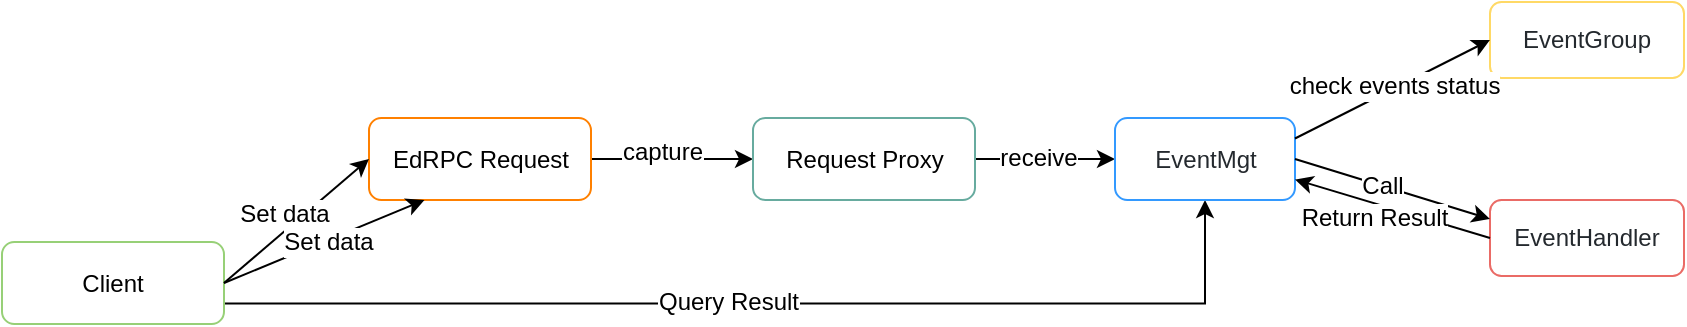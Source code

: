 <mxfile version="12.9.0" type="device" pages="3"><diagram id="zxD33mARwbYFzwWNHM0S" name="Workflow-call"><mxGraphModel dx="1426" dy="777" grid="0" gridSize="10" guides="1" tooltips="1" connect="1" arrows="1" fold="1" page="1" pageScale="1" pageWidth="900" pageHeight="500" math="0" shadow="0"><root><mxCell id="Y6BmtWNHhl8L1xTK58AW-0"/><mxCell id="Y6BmtWNHhl8L1xTK58AW-1" parent="Y6BmtWNHhl8L1xTK58AW-0"/><mxCell id="6mzgl70okfHlYooSnDhU-18" value="" style="edgeStyle=orthogonalEdgeStyle;rounded=0;orthogonalLoop=1;jettySize=auto;html=1;exitX=1;exitY=0.75;exitDx=0;exitDy=0;entryX=0.5;entryY=1;entryDx=0;entryDy=0;" edge="1" parent="Y6BmtWNHhl8L1xTK58AW-1" source="VIxQvCGLV4lyeUrDhjEK-0" target="LDGDviT5qsLPQxR4qYxL-0"><mxGeometry relative="1" as="geometry"><mxPoint x="212" y="306.5" as="targetPoint"/></mxGeometry></mxCell><mxCell id="6mzgl70okfHlYooSnDhU-19" value="Query Result" style="text;html=1;align=center;verticalAlign=middle;resizable=0;points=[];labelBackgroundColor=#ffffff;" vertex="1" connectable="0" parent="6mzgl70okfHlYooSnDhU-18"><mxGeometry x="-0.071" y="1" relative="1" as="geometry"><mxPoint as="offset"/></mxGeometry></mxCell><mxCell id="VIxQvCGLV4lyeUrDhjEK-0" value="Client" style="rounded=1;whiteSpace=wrap;html=1;strokeColor=#97D077;" vertex="1" parent="Y6BmtWNHhl8L1xTK58AW-1"><mxGeometry x="21" y="286" width="111" height="41" as="geometry"/></mxCell><mxCell id="fA3hqpCECJ7yzEecF8Bo-5" value="" style="edgeStyle=orthogonalEdgeStyle;rounded=0;orthogonalLoop=1;jettySize=auto;html=1;" edge="1" parent="Y6BmtWNHhl8L1xTK58AW-1" source="DR6F0m2fz0WAXnQC5ZrT-0" target="fA3hqpCECJ7yzEecF8Bo-4"><mxGeometry relative="1" as="geometry"/></mxCell><mxCell id="fA3hqpCECJ7yzEecF8Bo-10" value="capture" style="text;html=1;align=center;verticalAlign=middle;resizable=0;points=[];labelBackgroundColor=#ffffff;" vertex="1" connectable="0" parent="fA3hqpCECJ7yzEecF8Bo-5"><mxGeometry x="-0.136" y="-3" relative="1" as="geometry"><mxPoint y="-6.5" as="offset"/></mxGeometry></mxCell><mxCell id="DR6F0m2fz0WAXnQC5ZrT-0" value="EdRPC Request" style="rounded=1;whiteSpace=wrap;html=1;strokeColor=#FF8000;" vertex="1" parent="Y6BmtWNHhl8L1xTK58AW-1"><mxGeometry x="204.5" y="224" width="111" height="41" as="geometry"/></mxCell><mxCell id="fA3hqpCECJ7yzEecF8Bo-0" value="" style="endArrow=classic;html=1;entryX=0;entryY=0.5;entryDx=0;entryDy=0;exitX=1;exitY=0.5;exitDx=0;exitDy=0;" edge="1" parent="Y6BmtWNHhl8L1xTK58AW-1" target="DR6F0m2fz0WAXnQC5ZrT-0"><mxGeometry width="50" height="50" relative="1" as="geometry"><mxPoint x="132" y="306.5" as="sourcePoint"/><mxPoint x="244.5" y="256.5" as="targetPoint"/></mxGeometry></mxCell><mxCell id="fA3hqpCECJ7yzEecF8Bo-1" value="Set data" style="text;html=1;resizable=0;points=[];align=center;verticalAlign=middle;labelBackgroundColor=#ffffff;" vertex="1" connectable="0" parent="fA3hqpCECJ7yzEecF8Bo-0"><mxGeometry x="0.46" y="4" relative="1" as="geometry"><mxPoint x="-20" y="13" as="offset"/></mxGeometry></mxCell><mxCell id="fA3hqpCECJ7yzEecF8Bo-2" value="" style="endArrow=classic;html=1;entryX=0.25;entryY=1;entryDx=0;entryDy=0;exitX=1;exitY=0.5;exitDx=0;exitDy=0;" edge="1" parent="Y6BmtWNHhl8L1xTK58AW-1" source="VIxQvCGLV4lyeUrDhjEK-0" target="DR6F0m2fz0WAXnQC5ZrT-0"><mxGeometry width="50" height="50" relative="1" as="geometry"><mxPoint x="142" y="316.5" as="sourcePoint"/><mxPoint x="214.5" y="254.5" as="targetPoint"/></mxGeometry></mxCell><mxCell id="fA3hqpCECJ7yzEecF8Bo-3" value="Set data" style="text;html=1;resizable=0;points=[];align=center;verticalAlign=middle;labelBackgroundColor=#ffffff;" vertex="1" connectable="0" parent="fA3hqpCECJ7yzEecF8Bo-2"><mxGeometry x="0.46" y="4" relative="1" as="geometry"><mxPoint x="-20" y="13" as="offset"/></mxGeometry></mxCell><mxCell id="fA3hqpCECJ7yzEecF8Bo-7" value="" style="edgeStyle=orthogonalEdgeStyle;rounded=0;orthogonalLoop=1;jettySize=auto;html=1;" edge="1" parent="Y6BmtWNHhl8L1xTK58AW-1" source="fA3hqpCECJ7yzEecF8Bo-4"><mxGeometry relative="1" as="geometry"><mxPoint x="577.5" y="244.5" as="targetPoint"/></mxGeometry></mxCell><mxCell id="fA3hqpCECJ7yzEecF8Bo-8" value="receive" style="text;html=1;align=center;verticalAlign=middle;resizable=0;points=[];labelBackgroundColor=#ffffff;" vertex="1" connectable="0" parent="fA3hqpCECJ7yzEecF8Bo-7"><mxGeometry x="-0.114" y="2" relative="1" as="geometry"><mxPoint y="1" as="offset"/></mxGeometry></mxCell><mxCell id="fA3hqpCECJ7yzEecF8Bo-4" value="Request Proxy" style="rounded=1;whiteSpace=wrap;html=1;strokeColor=#67AB9F;" vertex="1" parent="Y6BmtWNHhl8L1xTK58AW-1"><mxGeometry x="396.5" y="224" width="111" height="41" as="geometry"/></mxCell><mxCell id="LDGDviT5qsLPQxR4qYxL-0" value="&lt;span style=&quot;color: rgb(36 , 41 , 46) ; font-family: , &amp;#34;consolas&amp;#34; , &amp;#34;liberation mono&amp;#34; , &amp;#34;menlo&amp;#34; , monospace ; white-space: pre ; background-color: rgb(255 , 255 , 255)&quot;&gt;EventMgt&lt;/span&gt;" style="rounded=1;whiteSpace=wrap;html=1;strokeColor=#3399FF;" vertex="1" parent="Y6BmtWNHhl8L1xTK58AW-1"><mxGeometry x="577.5" y="224" width="90" height="41" as="geometry"/></mxCell><mxCell id="6mzgl70okfHlYooSnDhU-2" value="&lt;span style=&quot;color: rgb(36 , 41 , 46) ; font-family: , &amp;#34;consolas&amp;#34; , &amp;#34;liberation mono&amp;#34; , &amp;#34;menlo&amp;#34; , monospace ; white-space: pre ; background-color: rgb(255 , 255 , 255)&quot;&gt;EventGroup&lt;/span&gt;" style="rounded=1;whiteSpace=wrap;html=1;strokeColor=#FFD966;" vertex="1" parent="Y6BmtWNHhl8L1xTK58AW-1"><mxGeometry x="765" y="166" width="97" height="38" as="geometry"/></mxCell><mxCell id="6mzgl70okfHlYooSnDhU-7" value="" style="endArrow=classic;html=1;entryX=0;entryY=0.5;entryDx=0;entryDy=0;exitX=1;exitY=0.25;exitDx=0;exitDy=0;" edge="1" parent="Y6BmtWNHhl8L1xTK58AW-1" source="LDGDviT5qsLPQxR4qYxL-0" target="6mzgl70okfHlYooSnDhU-2"><mxGeometry width="50" height="50" relative="1" as="geometry"><mxPoint x="674" y="247" as="sourcePoint"/><mxPoint x="746.5" y="185" as="targetPoint"/></mxGeometry></mxCell><mxCell id="6mzgl70okfHlYooSnDhU-8" value="check events status" style="text;html=1;resizable=0;points=[];align=center;verticalAlign=middle;labelBackgroundColor=#ffffff;" vertex="1" connectable="0" parent="6mzgl70okfHlYooSnDhU-7"><mxGeometry x="0.46" y="4" relative="1" as="geometry"><mxPoint x="-20" y="13" as="offset"/></mxGeometry></mxCell><mxCell id="6mzgl70okfHlYooSnDhU-10" value="&lt;span style=&quot;color: rgb(36 , 41 , 46) ; font-family: , &amp;#34;consolas&amp;#34; , &amp;#34;liberation mono&amp;#34; , &amp;#34;menlo&amp;#34; , monospace ; white-space: pre ; background-color: rgb(255 , 255 , 255)&quot;&gt;EventHandler&lt;/span&gt;" style="rounded=1;whiteSpace=wrap;html=1;strokeColor=#EA6B66;" vertex="1" parent="Y6BmtWNHhl8L1xTK58AW-1"><mxGeometry x="765" y="265" width="97" height="38" as="geometry"/></mxCell><mxCell id="6mzgl70okfHlYooSnDhU-11" value="" style="endArrow=classic;html=1;entryX=0;entryY=0.25;entryDx=0;entryDy=0;exitX=1;exitY=0.5;exitDx=0;exitDy=0;" edge="1" parent="Y6BmtWNHhl8L1xTK58AW-1" source="LDGDviT5qsLPQxR4qYxL-0" target="6mzgl70okfHlYooSnDhU-10"><mxGeometry width="50" height="50" relative="1" as="geometry"><mxPoint x="677.5" y="244.25" as="sourcePoint"/><mxPoint x="775" y="195" as="targetPoint"/></mxGeometry></mxCell><mxCell id="6mzgl70okfHlYooSnDhU-12" value="Call" style="text;html=1;resizable=0;points=[];align=center;verticalAlign=middle;labelBackgroundColor=#ffffff;" vertex="1" connectable="0" parent="6mzgl70okfHlYooSnDhU-11"><mxGeometry x="0.46" y="4" relative="1" as="geometry"><mxPoint x="-29.44" y="-4.76" as="offset"/></mxGeometry></mxCell><mxCell id="6mzgl70okfHlYooSnDhU-15" value="" style="endArrow=classic;html=1;exitX=0;exitY=0.5;exitDx=0;exitDy=0;entryX=1;entryY=0.75;entryDx=0;entryDy=0;" edge="1" parent="Y6BmtWNHhl8L1xTK58AW-1" source="6mzgl70okfHlYooSnDhU-10" target="LDGDviT5qsLPQxR4qYxL-0"><mxGeometry width="50" height="50" relative="1" as="geometry"><mxPoint x="677.5" y="244.25" as="sourcePoint"/><mxPoint x="661" y="265" as="targetPoint"/></mxGeometry></mxCell><mxCell id="6mzgl70okfHlYooSnDhU-16" value="Return Result" style="text;html=1;resizable=0;points=[];align=center;verticalAlign=middle;labelBackgroundColor=#ffffff;" vertex="1" connectable="0" parent="6mzgl70okfHlYooSnDhU-15"><mxGeometry x="0.46" y="4" relative="1" as="geometry"><mxPoint x="14.15" y="7.42" as="offset"/></mxGeometry></mxCell></root></mxGraphModel></diagram><diagram id="NmxqfQUm1OTjnyKwgBVT" name="WorkFlow-register"><mxGraphModel dx="1426" dy="777" grid="0" gridSize="10" guides="1" tooltips="1" connect="1" arrows="1" fold="1" page="1" pageScale="1" pageWidth="900" pageHeight="500" math="0" shadow="0"><root><mxCell id="0"/><mxCell id="1" parent="0"/><mxCell id="WmEWabk8qgxlxpoJD23P-1" value="RPC Request" style="rounded=1;whiteSpace=wrap;html=1;strokeColor=#FFB570;" parent="1" vertex="1"><mxGeometry x="290" y="179" width="111" height="41" as="geometry"/></mxCell><mxCell id="WmEWabk8qgxlxpoJD23P-2" value="Client" style="rounded=1;whiteSpace=wrap;html=1;strokeColor=#97D077;" parent="1" vertex="1"><mxGeometry x="66.5" y="229" width="111" height="41" as="geometry"/></mxCell><mxCell id="WmEWabk8qgxlxpoJD23P-3" value="" style="endArrow=classic;html=1;entryX=0;entryY=0.5;entryDx=0;entryDy=0;exitX=1;exitY=0.5;exitDx=0;exitDy=0;" parent="1" source="WmEWabk8qgxlxpoJD23P-2" target="WmEWabk8qgxlxpoJD23P-1" edge="1"><mxGeometry width="50" height="50" relative="1" as="geometry"><mxPoint x="230" y="260" as="sourcePoint"/><mxPoint x="227" y="196" as="targetPoint"/></mxGeometry></mxCell><mxCell id="WmEWabk8qgxlxpoJD23P-5" value="Create" style="text;html=1;resizable=0;points=[];align=center;verticalAlign=middle;labelBackgroundColor=#ffffff;" parent="WmEWabk8qgxlxpoJD23P-3" vertex="1" connectable="0"><mxGeometry x="0.46" y="4" relative="1" as="geometry"><mxPoint x="-20" y="13" as="offset"/></mxGeometry></mxCell><mxCell id="WmEWabk8qgxlxpoJD23P-8" value="" style="endArrow=classic;html=1;entryX=0;entryY=0.5;entryDx=0;entryDy=0;exitX=1;exitY=0.5;exitDx=0;exitDy=0;" parent="1" source="WmEWabk8qgxlxpoJD23P-2" target="WmEWabk8qgxlxpoJD23P-19" edge="1"><mxGeometry width="50" height="50" relative="1" as="geometry"><mxPoint x="200" y="290" as="sourcePoint"/><mxPoint x="295.5" y="242.5" as="targetPoint"/></mxGeometry></mxCell><mxCell id="WmEWabk8qgxlxpoJD23P-9" value="Create" style="text;html=1;resizable=0;points=[];align=center;verticalAlign=middle;labelBackgroundColor=#ffffff;" parent="WmEWabk8qgxlxpoJD23P-8" vertex="1" connectable="0"><mxGeometry x="0.46" y="4" relative="1" as="geometry"><mxPoint x="-24.5" y="-7" as="offset"/></mxGeometry></mxCell><mxCell id="WmEWabk8qgxlxpoJD23P-15" value="" style="endArrow=classic;html=1;entryX=0;entryY=0.5;entryDx=0;entryDy=0;exitX=1;exitY=0.5;exitDx=0;exitDy=0;" parent="1" source="WmEWabk8qgxlxpoJD23P-1" target="WmEWabk8qgxlxpoJD23P-25" edge="1"><mxGeometry width="50" height="50" relative="1" as="geometry"><mxPoint x="66" y="420" as="sourcePoint"/><mxPoint x="116" y="370" as="targetPoint"/></mxGeometry></mxCell><mxCell id="WmEWabk8qgxlxpoJD23P-41" value="Register" style="text;html=1;resizable=0;points=[];align=center;verticalAlign=middle;labelBackgroundColor=#ffffff;" parent="WmEWabk8qgxlxpoJD23P-15" vertex="1" connectable="0"><mxGeometry x="-0.063" y="1" relative="1" as="geometry"><mxPoint as="offset"/></mxGeometry></mxCell><mxCell id="WmEWabk8qgxlxpoJD23P-19" value="&lt;span style=&quot;color: rgb(36 , 41 , 46) ; font-family: , &amp;#34;consolas&amp;#34; , &amp;#34;liberation mono&amp;#34; , &amp;#34;menlo&amp;#34; , monospace ; white-space: pre ; background-color: rgb(255 , 255 , 255)&quot;&gt;RPC EventHandler&lt;/span&gt;" style="rounded=1;whiteSpace=wrap;html=1;strokeColor=#EA6B66;" parent="1" vertex="1"><mxGeometry x="290" y="250" width="111" height="41" as="geometry"/></mxCell><mxCell id="WmEWabk8qgxlxpoJD23P-25" value="&lt;span style=&quot;color: rgb(36 , 41 , 46) ; font-family: , &amp;#34;consolas&amp;#34; , &amp;#34;liberation mono&amp;#34; , &amp;#34;menlo&amp;#34; , monospace ; white-space: pre ; background-color: rgb(255 , 255 , 255)&quot;&gt;EventMgt&lt;/span&gt;" style="rounded=1;whiteSpace=wrap;html=1;strokeColor=#3399FF;" parent="1" vertex="1"><mxGeometry x="490" y="220" width="90" height="41" as="geometry"/></mxCell><mxCell id="WmEWabk8qgxlxpoJD23P-34" value="&lt;span style=&quot;color: rgb(36 , 41 , 46) ; font-family: , &amp;#34;consolas&amp;#34; , &amp;#34;liberation mono&amp;#34; , &amp;#34;menlo&amp;#34; , monospace ; white-space: pre ; background-color: rgb(255 , 255 , 255)&quot;&gt;Event1&lt;/span&gt;" style="rounded=1;whiteSpace=wrap;html=1;strokeColor=#FFD966;" parent="1" vertex="1"><mxGeometry x="660.5" y="189" width="70" height="40" as="geometry"/></mxCell><mxCell id="WmEWabk8qgxlxpoJD23P-40" value="" style="endArrow=classic;html=1;entryX=0;entryY=0.5;entryDx=0;entryDy=0;exitX=1;exitY=0.5;exitDx=0;exitDy=0;" parent="1" source="WmEWabk8qgxlxpoJD23P-19" target="WmEWabk8qgxlxpoJD23P-25" edge="1"><mxGeometry width="50" height="50" relative="1" as="geometry"><mxPoint x="70" y="610" as="sourcePoint"/><mxPoint x="120" y="560" as="targetPoint"/></mxGeometry></mxCell><mxCell id="WmEWabk8qgxlxpoJD23P-42" value="Register" style="text;html=1;resizable=0;points=[];align=center;verticalAlign=middle;labelBackgroundColor=#ffffff;" parent="WmEWabk8qgxlxpoJD23P-40" vertex="1" connectable="0"><mxGeometry x="-0.202" y="2" relative="1" as="geometry"><mxPoint x="4.5" y="4" as="offset"/></mxGeometry></mxCell><mxCell id="WmEWabk8qgxlxpoJD23P-43" value="&lt;span style=&quot;color: rgb(36 , 41 , 46) ; font-family: , &amp;#34;consolas&amp;#34; , &amp;#34;liberation mono&amp;#34; , &amp;#34;menlo&amp;#34; , monospace ; white-space: pre ; background-color: rgb(255 , 255 , 255)&quot;&gt;Event2&lt;/span&gt;" style="rounded=1;whiteSpace=wrap;html=1;strokeColor=#FFD966;" parent="1" vertex="1"><mxGeometry x="660.5" y="250" width="70" height="41" as="geometry"/></mxCell><mxCell id="WmEWabk8qgxlxpoJD23P-44" value="" style="endArrow=classic;html=1;entryX=0;entryY=0.5;entryDx=0;entryDy=0;exitX=1;exitY=0.5;exitDx=0;exitDy=0;" parent="1" source="WmEWabk8qgxlxpoJD23P-25" target="WmEWabk8qgxlxpoJD23P-34" edge="1"><mxGeometry width="50" height="50" relative="1" as="geometry"><mxPoint x="187.5" y="259.5" as="sourcePoint"/><mxPoint x="300" y="209.5" as="targetPoint"/></mxGeometry></mxCell><mxCell id="WmEWabk8qgxlxpoJD23P-45" value="Create" style="text;html=1;resizable=0;points=[];align=center;verticalAlign=middle;labelBackgroundColor=#ffffff;" parent="WmEWabk8qgxlxpoJD23P-44" vertex="1" connectable="0"><mxGeometry x="0.46" y="4" relative="1" as="geometry"><mxPoint x="-20" y="13" as="offset"/></mxGeometry></mxCell><mxCell id="WmEWabk8qgxlxpoJD23P-46" value="" style="endArrow=classic;html=1;entryX=0;entryY=0.5;entryDx=0;entryDy=0;exitX=1;exitY=0.5;exitDx=0;exitDy=0;" parent="1" source="WmEWabk8qgxlxpoJD23P-25" target="WmEWabk8qgxlxpoJD23P-43" edge="1"><mxGeometry width="50" height="50" relative="1" as="geometry"><mxPoint x="613" y="250.5" as="sourcePoint"/><mxPoint x="690" y="209.5" as="targetPoint"/></mxGeometry></mxCell><mxCell id="WmEWabk8qgxlxpoJD23P-47" value="Create" style="text;html=1;resizable=0;points=[];align=center;verticalAlign=middle;labelBackgroundColor=#ffffff;" parent="WmEWabk8qgxlxpoJD23P-46" vertex="1" connectable="0"><mxGeometry x="0.46" y="4" relative="1" as="geometry"><mxPoint x="-18.5" y="-1.5" as="offset"/></mxGeometry></mxCell><mxCell id="WmEWabk8qgxlxpoJD23P-49" value="&lt;font color=&quot;#24292e&quot;&gt;&lt;span style=&quot;white-space: pre ; background-color: rgb(255 , 255 , 255)&quot;&gt;EdRPC&lt;/span&gt;&lt;/font&gt;" style="rounded=1;whiteSpace=wrap;html=1;strokeColor=#00CC00;" parent="1" vertex="1"><mxGeometry x="300" y="350.5" width="90" height="41" as="geometry"/></mxCell><mxCell id="WmEWabk8qgxlxpoJD23P-50" value="" style="endArrow=classic;html=1;exitX=0.75;exitY=1;exitDx=0;exitDy=0;entryX=1;entryY=0.5;entryDx=0;entryDy=0;" parent="1" source="WmEWabk8qgxlxpoJD23P-25" target="WmEWabk8qgxlxpoJD23P-49" edge="1"><mxGeometry width="50" height="50" relative="1" as="geometry"><mxPoint x="70" y="440" as="sourcePoint"/><mxPoint x="120" y="390" as="targetPoint"/><Array as="points"><mxPoint x="558" y="371"/></Array></mxGeometry></mxCell><mxCell id="LpLNgRM-HbijjMke31oi-3" value="" style="endArrow=classic;html=1;exitX=1;exitY=0.5;exitDx=0;exitDy=0;entryX=1;entryY=0.75;entryDx=0;entryDy=0;" edge="1" parent="1" source="WmEWabk8qgxlxpoJD23P-34" target="LpLNgRM-HbijjMke31oi-5"><mxGeometry width="50" height="50" relative="1" as="geometry"><mxPoint x="767" y="141" as="sourcePoint"/><mxPoint x="728" y="99" as="targetPoint"/><Array as="points"><mxPoint x="747" y="209"/><mxPoint x="747" y="112"/></Array></mxGeometry></mxCell><mxCell id="LpLNgRM-HbijjMke31oi-5" value="&lt;span style=&quot;color: rgb(36 , 41 , 46) ; font-family: , &amp;#34;consolas&amp;#34; , &amp;#34;liberation mono&amp;#34; , &amp;#34;menlo&amp;#34; , monospace ; white-space: pre ; background-color: rgb(255 , 255 , 255)&quot;&gt;EventGroup&lt;/span&gt;" style="rounded=1;whiteSpace=wrap;html=1;strokeColor=#FFD966;" vertex="1" parent="1"><mxGeometry x="658" y="82" width="70" height="40" as="geometry"/></mxCell><mxCell id="LpLNgRM-HbijjMke31oi-6" value="&lt;span style=&quot;color: rgb(36 , 41 , 46) ; font-family: , &amp;#34;consolas&amp;#34; , &amp;#34;liberation mono&amp;#34; , &amp;#34;menlo&amp;#34; , monospace ; white-space: pre ; background-color: rgb(255 , 255 , 255)&quot;&gt;EventN&lt;/span&gt;" style="rounded=1;whiteSpace=wrap;html=1;strokeColor=#FFD966;" vertex="1" parent="1"><mxGeometry x="664" y="306" width="70" height="41" as="geometry"/></mxCell><mxCell id="LpLNgRM-HbijjMke31oi-7" value="" style="endArrow=classic;html=1;entryX=0;entryY=0.5;entryDx=0;entryDy=0;" edge="1" parent="1" target="LpLNgRM-HbijjMke31oi-5"><mxGeometry width="50" height="50" relative="1" as="geometry"><mxPoint x="580" y="239" as="sourcePoint"/><mxPoint x="670.5" y="219" as="targetPoint"/></mxGeometry></mxCell><mxCell id="LpLNgRM-HbijjMke31oi-8" value="Create" style="text;html=1;resizable=0;points=[];align=center;verticalAlign=middle;labelBackgroundColor=#ffffff;" vertex="1" connectable="0" parent="LpLNgRM-HbijjMke31oi-7"><mxGeometry x="0.46" y="4" relative="1" as="geometry"><mxPoint x="-1.42" y="-6.08" as="offset"/></mxGeometry></mxCell><mxCell id="LpLNgRM-HbijjMke31oi-9" value="" style="endArrow=classic;html=1;entryX=0;entryY=0.5;entryDx=0;entryDy=0;exitX=1;exitY=0.5;exitDx=0;exitDy=0;" edge="1" parent="1" source="WmEWabk8qgxlxpoJD23P-25" target="LpLNgRM-HbijjMke31oi-6"><mxGeometry width="50" height="50" relative="1" as="geometry"><mxPoint x="590" y="249" as="sourcePoint"/><mxPoint x="668" y="112" as="targetPoint"/></mxGeometry></mxCell><mxCell id="LpLNgRM-HbijjMke31oi-10" value="Create" style="text;html=1;resizable=0;points=[];align=center;verticalAlign=middle;labelBackgroundColor=#ffffff;" vertex="1" connectable="0" parent="LpLNgRM-HbijjMke31oi-9"><mxGeometry x="0.46" y="4" relative="1" as="geometry"><mxPoint x="-18.35" y="-14.66" as="offset"/></mxGeometry></mxCell><mxCell id="LpLNgRM-HbijjMke31oi-11" value="Create" style="text;html=1;resizable=0;points=[];align=center;verticalAlign=middle;labelBackgroundColor=#ffffff;" vertex="1" connectable="0" parent="1"><mxGeometry x="577.003" y="274.003" as="geometry"><mxPoint x="-20" y="13" as="offset"/></mxGeometry></mxCell><mxCell id="LpLNgRM-HbijjMke31oi-12" value="" style="endArrow=classic;html=1;exitX=0;exitY=0.5;exitDx=0;exitDy=0;entryX=0.5;entryY=1;entryDx=0;entryDy=0;" edge="1" parent="1" source="WmEWabk8qgxlxpoJD23P-49" target="WmEWabk8qgxlxpoJD23P-2"><mxGeometry width="50" height="50" relative="1" as="geometry"><mxPoint x="545" y="271" as="sourcePoint"/><mxPoint x="400" y="381" as="targetPoint"/><Array as="points"><mxPoint x="122" y="371"/></Array></mxGeometry></mxCell><mxCell id="LpLNgRM-HbijjMke31oi-16" value="" style="endArrow=classic;html=1;exitX=1;exitY=0.5;exitDx=0;exitDy=0;entryX=1;entryY=0.5;entryDx=0;entryDy=0;" edge="1" parent="1" source="WmEWabk8qgxlxpoJD23P-43" target="LpLNgRM-HbijjMke31oi-5"><mxGeometry width="50" height="50" relative="1" as="geometry"><mxPoint x="585" y="309" as="sourcePoint"/><mxPoint x="794" y="109" as="targetPoint"/><Array as="points"><mxPoint x="761" y="271"/><mxPoint x="761" y="102"/></Array></mxGeometry></mxCell><mxCell id="LpLNgRM-HbijjMke31oi-17" value="" style="endArrow=classic;html=1;exitX=1;exitY=0.5;exitDx=0;exitDy=0;entryX=1;entryY=0.25;entryDx=0;entryDy=0;" edge="1" parent="1" source="LpLNgRM-HbijjMke31oi-6" target="LpLNgRM-HbijjMke31oi-5"><mxGeometry width="50" height="50" relative="1" as="geometry"><mxPoint x="740.5" y="280.5" as="sourcePoint"/><mxPoint x="738" y="112" as="targetPoint"/><Array as="points"><mxPoint x="771" y="327"/><mxPoint x="771" y="92"/></Array></mxGeometry></mxCell><mxCell id="LpLNgRM-HbijjMke31oi-22" value="" style="edgeStyle=orthogonalEdgeStyle;rounded=0;orthogonalLoop=1;jettySize=auto;html=1;exitX=0;exitY=0.5;exitDx=0;exitDy=0;entryX=0.75;entryY=0;entryDx=0;entryDy=0;" edge="1" parent="1" source="LpLNgRM-HbijjMke31oi-18" target="WmEWabk8qgxlxpoJD23P-49"><mxGeometry relative="1" as="geometry"><mxPoint x="391" y="361" as="targetPoint"/><Array as="points"><mxPoint x="368" y="323"/><mxPoint x="368" y="336"/></Array></mxGeometry></mxCell><mxCell id="LpLNgRM-HbijjMke31oi-18" value="EdRPC Request" style="rounded=1;whiteSpace=wrap;html=1;strokeColor=#FF8000;" vertex="1" parent="1"><mxGeometry x="430" y="302" width="111" height="41" as="geometry"/></mxCell><mxCell id="LpLNgRM-HbijjMke31oi-19" value="" style="endArrow=classic;html=1;entryX=0.75;entryY=0;entryDx=0;entryDy=0;exitX=0.25;exitY=1;exitDx=0;exitDy=0;" edge="1" parent="1" source="WmEWabk8qgxlxpoJD23P-25" target="LpLNgRM-HbijjMke31oi-18"><mxGeometry width="50" height="50" relative="1" as="geometry"><mxPoint x="590" y="250.5" as="sourcePoint"/><mxPoint x="674" y="336.5" as="targetPoint"/></mxGeometry></mxCell><mxCell id="LpLNgRM-HbijjMke31oi-20" value="Create" style="text;html=1;resizable=0;points=[];align=center;verticalAlign=middle;labelBackgroundColor=#ffffff;" vertex="1" connectable="0" parent="LpLNgRM-HbijjMke31oi-19"><mxGeometry x="0.46" y="4" relative="1" as="geometry"><mxPoint x="-3.05" y="-13.92" as="offset"/></mxGeometry></mxCell><mxCell id="dHHV44AMSIdjatyu1Uo6-2" value="" style="endArrow=classic;html=1;" edge="1" parent="1" target="LpLNgRM-HbijjMke31oi-5"><mxGeometry width="50" height="50" relative="1" as="geometry"><mxPoint x="580" y="239" as="sourcePoint"/><mxPoint x="668" y="112" as="targetPoint"/></mxGeometry></mxCell><mxCell id="dHHV44AMSIdjatyu1Uo6-3" value="Register &lt;br&gt;EventHandler" style="text;html=1;resizable=0;points=[];align=center;verticalAlign=middle;labelBackgroundColor=#ffffff;" vertex="1" connectable="0" parent="dHHV44AMSIdjatyu1Uo6-2"><mxGeometry x="0.46" y="4" relative="1" as="geometry"><mxPoint x="12.96" y="15.18" as="offset"/></mxGeometry></mxCell></root></mxGraphModel></diagram><diagram id="xToFmgx7F9bCjlQAp4MC" name="Page-2"><mxGraphModel dx="1426" dy="777" grid="1" gridSize="10" guides="1" tooltips="1" connect="1" arrows="1" fold="1" page="1" pageScale="1" pageWidth="900" pageHeight="500" math="0" shadow="0"><root><mxCell id="oYb-78lv37Z3BqswGXh7-0"/><mxCell id="oYb-78lv37Z3BqswGXh7-1" parent="oYb-78lv37Z3BqswGXh7-0"/><mxCell id="59YqRmrW3c1Y_zsVf-l2-0" value="Client&lt;br&gt;（线程）" style="rounded=1;whiteSpace=wrap;html=1;strokeColor=#d79b00;fillColor=#ffe6cc;" vertex="1" parent="oYb-78lv37Z3BqswGXh7-1"><mxGeometry x="80" y="59.5" width="111" height="41" as="geometry"/></mxCell><mxCell id="59YqRmrW3c1Y_zsVf-l2-1" value="" style="endArrow=none;html=1;" edge="1" parent="oYb-78lv37Z3BqswGXh7-1"><mxGeometry width="50" height="50" relative="1" as="geometry"><mxPoint x="135" y="900" as="sourcePoint"/><mxPoint x="135" y="110" as="targetPoint"/></mxGeometry></mxCell><mxCell id="59YqRmrW3c1Y_zsVf-l2-3" value="EventMgt&lt;br&gt;（线程）" style="rounded=1;whiteSpace=wrap;html=1;strokeColor=#d79b00;fillColor=#ffe6cc;" vertex="1" parent="oYb-78lv37Z3BqswGXh7-1"><mxGeometry x="339" y="59.5" width="111" height="41" as="geometry"/></mxCell><mxCell id="0HMRlPnRcfHpfOHZnKcR-0" value="EventGroup" style="rounded=1;whiteSpace=wrap;html=1;strokeColor=#d79b00;fillColor=#ffe6cc;" vertex="1" parent="oYb-78lv37Z3BqswGXh7-1"><mxGeometry x="560" y="60" width="111" height="41" as="geometry"/></mxCell><mxCell id="0HMRlPnRcfHpfOHZnKcR-1" value="" style="endArrow=none;html=1;" edge="1" parent="oYb-78lv37Z3BqswGXh7-1"><mxGeometry width="50" height="50" relative="1" as="geometry"><mxPoint x="394" y="890" as="sourcePoint"/><mxPoint x="394" y="110" as="targetPoint"/></mxGeometry></mxCell><mxCell id="0HMRlPnRcfHpfOHZnKcR-2" value="" style="endArrow=none;html=1;" edge="1" parent="oYb-78lv37Z3BqswGXh7-1"><mxGeometry width="50" height="50" relative="1" as="geometry"><mxPoint x="615" y="890" as="sourcePoint"/><mxPoint x="615" y="110" as="targetPoint"/></mxGeometry></mxCell><mxCell id="0HMRlPnRcfHpfOHZnKcR-4" value="" style="endArrow=classic;html=1;" edge="1" parent="oYb-78lv37Z3BqswGXh7-1"><mxGeometry width="50" height="50" relative="1" as="geometry"><mxPoint x="136" y="140" as="sourcePoint"/><mxPoint x="135.5" y="180" as="targetPoint"/><Array as="points"><mxPoint x="95.5" y="160"/></Array></mxGeometry></mxCell><mxCell id="0HMRlPnRcfHpfOHZnKcR-5" value="创建 RPC1-Request" style="text;html=1;resizable=0;points=[];autosize=1;align=left;verticalAlign=top;spacingTop=-4;" vertex="1" parent="oYb-78lv37Z3BqswGXh7-1"><mxGeometry x="10" y="180" width="120" height="20" as="geometry"/></mxCell><mxCell id="0HMRlPnRcfHpfOHZnKcR-6" value="" style="endArrow=classic;html=1;" edge="1" parent="oYb-78lv37Z3BqswGXh7-1"><mxGeometry width="50" height="50" relative="1" as="geometry"><mxPoint x="130.5" y="200" as="sourcePoint"/><mxPoint x="130" y="240" as="targetPoint"/><Array as="points"><mxPoint x="90" y="220"/></Array></mxGeometry></mxCell><mxCell id="0HMRlPnRcfHpfOHZnKcR-7" value="创建&amp;nbsp;&lt;span style=&quot;color: rgb(36 , 41 , 46) ; text-align: center ; white-space: pre ; background-color: rgb(255 , 255 , 255)&quot;&gt;RPC1-&lt;/span&gt;&lt;span style=&quot;color: rgb(36 , 41 , 46) ; text-align: center ; white-space: pre ; background-color: rgb(255 , 255 , 255)&quot;&gt;EventHandler&lt;/span&gt;" style="text;html=1;resizable=0;points=[];autosize=1;align=left;verticalAlign=top;spacingTop=-4;" vertex="1" parent="oYb-78lv37Z3BqswGXh7-1"><mxGeometry x="10" y="238" width="150" height="20" as="geometry"/></mxCell><mxCell id="MjjIhwHBMK_quAuGM5bw-0" value="" style="endArrow=classic;html=1;" edge="1" parent="oYb-78lv37Z3BqswGXh7-1"><mxGeometry width="50" height="50" relative="1" as="geometry"><mxPoint x="140" y="270" as="sourcePoint"/><mxPoint x="390" y="270" as="targetPoint"/></mxGeometry></mxCell><mxCell id="MjjIhwHBMK_quAuGM5bw-1" value="注册 RPC1" style="text;html=1;resizable=0;points=[];autosize=1;align=left;verticalAlign=top;spacingTop=-4;" vertex="1" parent="oYb-78lv37Z3BqswGXh7-1"><mxGeometry x="225" y="248" width="70" height="20" as="geometry"/></mxCell><mxCell id="MjjIhwHBMK_quAuGM5bw-4" value="" style="endArrow=classic;html=1;" edge="1" parent="oYb-78lv37Z3BqswGXh7-1"><mxGeometry width="50" height="50" relative="1" as="geometry"><mxPoint x="395" y="280" as="sourcePoint"/><mxPoint x="610" y="280" as="targetPoint"/></mxGeometry></mxCell><mxCell id="MjjIhwHBMK_quAuGM5bw-7" value="注册" style="text;html=1;resizable=0;points=[];align=center;verticalAlign=middle;labelBackgroundColor=#ffffff;" vertex="1" connectable="0" parent="MjjIhwHBMK_quAuGM5bw-4"><mxGeometry x="0.005" y="4" relative="1" as="geometry"><mxPoint as="offset"/></mxGeometry></mxCell><mxCell id="MjjIhwHBMK_quAuGM5bw-5" value="" style="endArrow=classic;html=1;" edge="1" parent="oYb-78lv37Z3BqswGXh7-1"><mxGeometry width="50" height="50" relative="1" as="geometry"><mxPoint x="394.5" y="290" as="sourcePoint"/><mxPoint x="394" y="330" as="targetPoint"/><Array as="points"><mxPoint x="354" y="310"/></Array></mxGeometry></mxCell><mxCell id="MjjIhwHBMK_quAuGM5bw-8" value="" style="endArrow=classic;html=1;" edge="1" parent="oYb-78lv37Z3BqswGXh7-1"><mxGeometry width="50" height="50" relative="1" as="geometry"><mxPoint x="400" y="360" as="sourcePoint"/><mxPoint x="610" y="360" as="targetPoint"/></mxGeometry></mxCell><mxCell id="MjjIhwHBMK_quAuGM5bw-9" value="保持事件" style="text;html=1;resizable=0;points=[];align=center;verticalAlign=middle;labelBackgroundColor=#ffffff;" vertex="1" connectable="0" parent="MjjIhwHBMK_quAuGM5bw-8"><mxGeometry x="0.005" y="4" relative="1" as="geometry"><mxPoint as="offset"/></mxGeometry></mxCell><mxCell id="MjjIhwHBMK_quAuGM5bw-6" value="根据 Request 中的 @ReqFieldSetEvent &lt;br&gt;创建事件，事件的初始状态已创建。&lt;br&gt;&amp;nbsp;" style="text;html=1;resizable=0;points=[];autosize=1;align=left;verticalAlign=top;spacingTop=-4;" vertex="1" parent="oYb-78lv37Z3BqswGXh7-1"><mxGeometry x="180" y="330" width="230" height="40" as="geometry"/></mxCell><mxCell id="MjjIhwHBMK_quAuGM5bw-13" value="" style="endArrow=classic;html=1;" edge="1" parent="oYb-78lv37Z3BqswGXh7-1"><mxGeometry width="50" height="50" relative="1" as="geometry"><mxPoint x="390" y="420" as="sourcePoint"/><mxPoint x="140" y="420" as="targetPoint"/></mxGeometry></mxCell><mxCell id="MjjIhwHBMK_quAuGM5bw-15" value="返回 EdRPC对象，&lt;br&gt;包含 Request ID（实际是事件组ID）、&lt;br&gt;Request 的代理类" style="text;html=1;resizable=0;points=[];align=center;verticalAlign=middle;labelBackgroundColor=#ffffff;" vertex="1" connectable="0" parent="MjjIhwHBMK_quAuGM5bw-13"><mxGeometry x="0.248" y="-4" relative="1" as="geometry"><mxPoint x="36" y="24" as="offset"/></mxGeometry></mxCell><mxCell id="MjjIhwHBMK_quAuGM5bw-17" value="" style="endArrow=classic;html=1;" edge="1" parent="oYb-78lv37Z3BqswGXh7-1"><mxGeometry width="50" height="50" relative="1" as="geometry"><mxPoint x="130" y="440" as="sourcePoint"/><mxPoint x="129.5" y="480" as="targetPoint"/><Array as="points"><mxPoint x="89.5" y="460"/></Array></mxGeometry></mxCell><mxCell id="MjjIhwHBMK_quAuGM5bw-18" value="通过&lt;span style=&quot;text-align: center ; background-color: rgb(255 , 255 , 255)&quot;&gt;EdRPC 修改Request数据&lt;/span&gt;" style="text;html=1;resizable=0;points=[];autosize=1;align=left;verticalAlign=top;spacingTop=-4;" vertex="1" parent="oYb-78lv37Z3BqswGXh7-1"><mxGeometry y="480" width="180" height="20" as="geometry"/></mxCell><mxCell id="MjjIhwHBMK_quAuGM5bw-19" value="" style="endArrow=classic;html=1;" edge="1" parent="oYb-78lv37Z3BqswGXh7-1"><mxGeometry width="50" height="50" relative="1" as="geometry"><mxPoint x="140" y="520" as="sourcePoint"/><mxPoint x="390" y="520" as="targetPoint"/></mxGeometry></mxCell><mxCell id="MjjIhwHBMK_quAuGM5bw-21" value="发送事件触发消息" style="text;html=1;resizable=0;points=[];align=center;verticalAlign=middle;labelBackgroundColor=#ffffff;" vertex="1" connectable="0" parent="MjjIhwHBMK_quAuGM5bw-19"><mxGeometry x="0.112" y="2" relative="1" as="geometry"><mxPoint x="-29" y="-8" as="offset"/></mxGeometry></mxCell><mxCell id="MjjIhwHBMK_quAuGM5bw-20" value="如果Set方法被&lt;span style=&quot;text-align: left ; background-color: rgb(248 , 249 , 250)&quot;&gt;@ReqFieldSetEvent标记，&lt;br&gt;&lt;/span&gt;则触发事件&lt;br&gt;&amp;nbsp;" style="text;html=1;resizable=0;points=[];align=center;verticalAlign=middle;labelBackgroundColor=#ffffff;" vertex="1" connectable="0" parent="oYb-78lv37Z3BqswGXh7-1"><mxGeometry x="225" y="520" as="geometry"><mxPoint x="36" y="24" as="offset"/></mxGeometry></mxCell><mxCell id="MjjIhwHBMK_quAuGM5bw-22" value="" style="endArrow=classic;html=1;" edge="1" parent="oYb-78lv37Z3BqswGXh7-1"><mxGeometry width="50" height="50" relative="1" as="geometry"><mxPoint x="394.5" y="550" as="sourcePoint"/><mxPoint x="394" y="590" as="targetPoint"/><Array as="points"><mxPoint x="354" y="570"/></Array></mxGeometry></mxCell><mxCell id="MjjIhwHBMK_quAuGM5bw-23" value="设置事件状态为Ready&lt;br&gt;实际表示数据已准备好" style="text;html=1;resizable=0;points=[];autosize=1;align=left;verticalAlign=top;spacingTop=-4;" vertex="1" parent="oYb-78lv37Z3BqswGXh7-1"><mxGeometry x="260" y="589" width="140" height="30" as="geometry"/></mxCell><mxCell id="MjjIhwHBMK_quAuGM5bw-26" value="" style="endArrow=classic;html=1;" edge="1" parent="oYb-78lv37Z3BqswGXh7-1"><mxGeometry width="50" height="50" relative="1" as="geometry"><mxPoint x="400" y="640" as="sourcePoint"/><mxPoint x="610" y="640" as="targetPoint"/></mxGeometry></mxCell><mxCell id="MjjIhwHBMK_quAuGM5bw-27" value="查询事件组状态" style="text;html=1;resizable=0;points=[];align=center;verticalAlign=middle;labelBackgroundColor=#ffffff;" vertex="1" connectable="0" parent="MjjIhwHBMK_quAuGM5bw-26"><mxGeometry x="0.005" y="4" relative="1" as="geometry"><mxPoint x="0.5" y="-6.5" as="offset"/></mxGeometry></mxCell><mxCell id="MjjIhwHBMK_quAuGM5bw-28" value="" style="endArrow=classic;html=1;" edge="1" parent="oYb-78lv37Z3BqswGXh7-1"><mxGeometry width="50" height="50" relative="1" as="geometry"><mxPoint x="395" y="680" as="sourcePoint"/><mxPoint x="810" y="680" as="targetPoint"/><Array as="points"/></mxGeometry></mxCell><mxCell id="MjjIhwHBMK_quAuGM5bw-29" value="如果所有事件状态都Ready，执行RPC&lt;span style=&quot;color: rgb(36 , 41 , 46) ; text-align: center ; white-space: pre ; background-color: rgb(255 , 255 , 255)&quot;&gt;&lt;br&gt;&lt;/span&gt;" style="text;html=1;resizable=0;points=[];autosize=1;align=left;verticalAlign=top;spacingTop=-4;" vertex="1" parent="oYb-78lv37Z3BqswGXh7-1"><mxGeometry x="430" y="680" width="220" height="20" as="geometry"/></mxCell><mxCell id="MjjIhwHBMK_quAuGM5bw-30" value="EventHandler&lt;br&gt;（线程池）" style="rounded=1;whiteSpace=wrap;html=1;strokeColor=#d79b00;fillColor=#ffe6cc;" vertex="1" parent="oYb-78lv37Z3BqswGXh7-1"><mxGeometry x="760" y="60" width="111" height="41" as="geometry"/></mxCell><mxCell id="MjjIhwHBMK_quAuGM5bw-31" value="" style="endArrow=none;html=1;" edge="1" parent="oYb-78lv37Z3BqswGXh7-1"><mxGeometry width="50" height="50" relative="1" as="geometry"><mxPoint x="810" y="890" as="sourcePoint"/><mxPoint x="810" y="110" as="targetPoint"/></mxGeometry></mxCell><mxCell id="MjjIhwHBMK_quAuGM5bw-32" value="" style="endArrow=classic;html=1;" edge="1" parent="oYb-78lv37Z3BqswGXh7-1"><mxGeometry width="50" height="50" relative="1" as="geometry"><mxPoint x="810" y="730" as="sourcePoint"/><mxPoint x="400" y="730" as="targetPoint"/><Array as="points"/></mxGeometry></mxCell><mxCell id="MjjIhwHBMK_quAuGM5bw-33" value="RPC 响应" style="text;html=1;resizable=0;points=[];align=center;verticalAlign=middle;labelBackgroundColor=#ffffff;" vertex="1" connectable="0" parent="MjjIhwHBMK_quAuGM5bw-32"><mxGeometry x="0.371" y="3" relative="1" as="geometry"><mxPoint as="offset"/></mxGeometry></mxCell><mxCell id="MjjIhwHBMK_quAuGM5bw-34" value="" style="endArrow=classic;html=1;" edge="1" parent="oYb-78lv37Z3BqswGXh7-1"><mxGeometry width="50" height="50" relative="1" as="geometry"><mxPoint x="394.5" y="730" as="sourcePoint"/><mxPoint x="394" y="770" as="targetPoint"/><Array as="points"><mxPoint x="354" y="750"/></Array></mxGeometry></mxCell><mxCell id="MjjIhwHBMK_quAuGM5bw-35" value="保存结果" style="text;html=1;resizable=0;points=[];autosize=1;align=left;verticalAlign=top;spacingTop=-4;" vertex="1" parent="oYb-78lv37Z3BqswGXh7-1"><mxGeometry x="320" y="766" width="60" height="20" as="geometry"/></mxCell><mxCell id="MjjIhwHBMK_quAuGM5bw-38" value="" style="endArrow=classic;html=1;" edge="1" parent="oYb-78lv37Z3BqswGXh7-1"><mxGeometry width="50" height="50" relative="1" as="geometry"><mxPoint x="135.5" y="840" as="sourcePoint"/><mxPoint x="385.5" y="840" as="targetPoint"/></mxGeometry></mxCell><mxCell id="MjjIhwHBMK_quAuGM5bw-39" value="在业务需要RPC结果的地方，&lt;br&gt;使用 Request ID 查询" style="text;html=1;resizable=0;points=[];align=center;verticalAlign=middle;labelBackgroundColor=#ffffff;" vertex="1" connectable="0" parent="MjjIhwHBMK_quAuGM5bw-38"><mxGeometry x="0.112" y="2" relative="1" as="geometry"><mxPoint x="5.5" y="22" as="offset"/></mxGeometry></mxCell></root></mxGraphModel></diagram></mxfile>